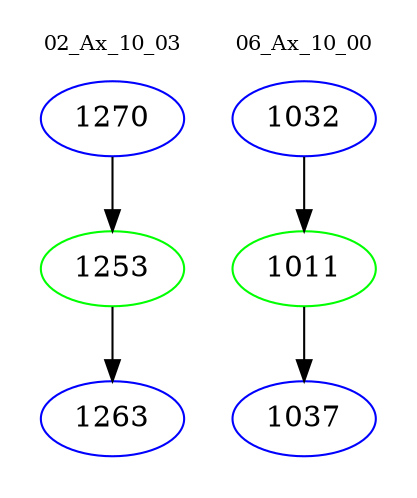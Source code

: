 digraph{
subgraph cluster_0 {
color = white
label = "02_Ax_10_03";
fontsize=10;
T0_1270 [label="1270", color="blue"]
T0_1270 -> T0_1253 [color="black"]
T0_1253 [label="1253", color="green"]
T0_1253 -> T0_1263 [color="black"]
T0_1263 [label="1263", color="blue"]
}
subgraph cluster_1 {
color = white
label = "06_Ax_10_00";
fontsize=10;
T1_1032 [label="1032", color="blue"]
T1_1032 -> T1_1011 [color="black"]
T1_1011 [label="1011", color="green"]
T1_1011 -> T1_1037 [color="black"]
T1_1037 [label="1037", color="blue"]
}
}
